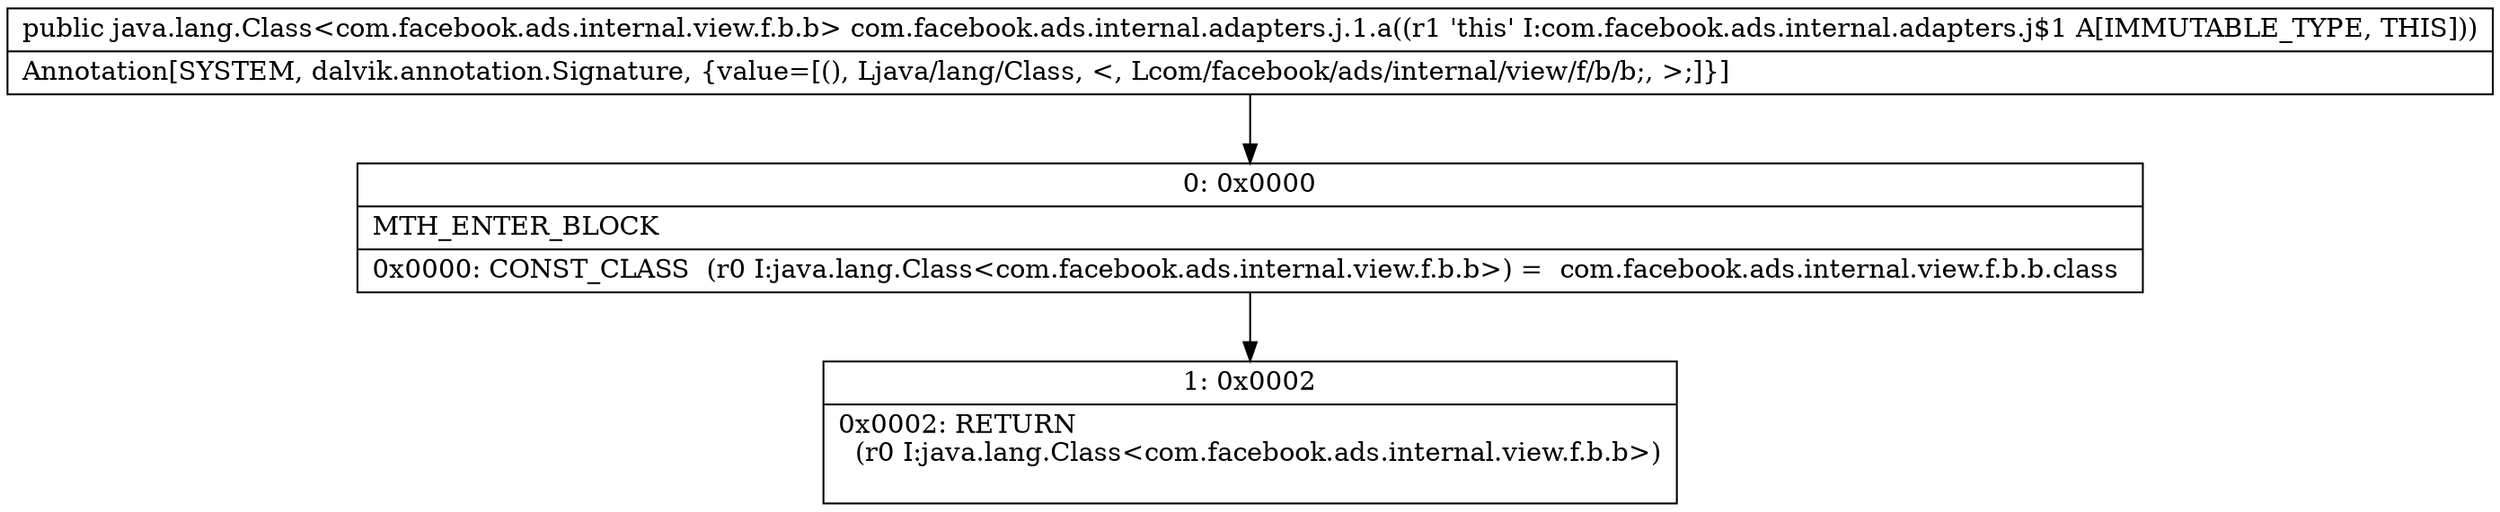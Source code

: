 digraph "CFG forcom.facebook.ads.internal.adapters.j.1.a()Ljava\/lang\/Class;" {
Node_0 [shape=record,label="{0\:\ 0x0000|MTH_ENTER_BLOCK\l|0x0000: CONST_CLASS  (r0 I:java.lang.Class\<com.facebook.ads.internal.view.f.b.b\>) =  com.facebook.ads.internal.view.f.b.b.class \l}"];
Node_1 [shape=record,label="{1\:\ 0x0002|0x0002: RETURN  \l  (r0 I:java.lang.Class\<com.facebook.ads.internal.view.f.b.b\>)\l \l}"];
MethodNode[shape=record,label="{public java.lang.Class\<com.facebook.ads.internal.view.f.b.b\> com.facebook.ads.internal.adapters.j.1.a((r1 'this' I:com.facebook.ads.internal.adapters.j$1 A[IMMUTABLE_TYPE, THIS]))  | Annotation[SYSTEM, dalvik.annotation.Signature, \{value=[(), Ljava\/lang\/Class, \<, Lcom\/facebook\/ads\/internal\/view\/f\/b\/b;, \>;]\}]\l}"];
MethodNode -> Node_0;
Node_0 -> Node_1;
}

